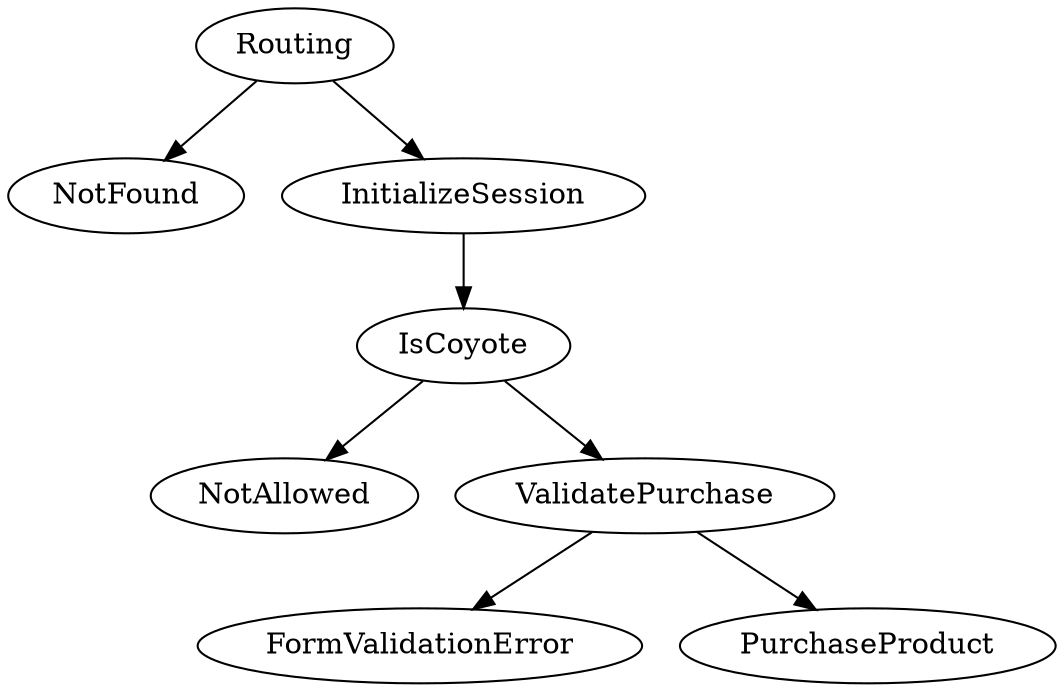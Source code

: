 digraph App {
    Routing -> NotFound
    Routing -> InitializeSession
    InitializeSession -> IsCoyote
    IsCoyote -> NotAllowed
    IsCoyote -> ValidatePurchase
    ValidatePurchase -> FormValidationError
    ValidatePurchase -> PurchaseProduct
}
